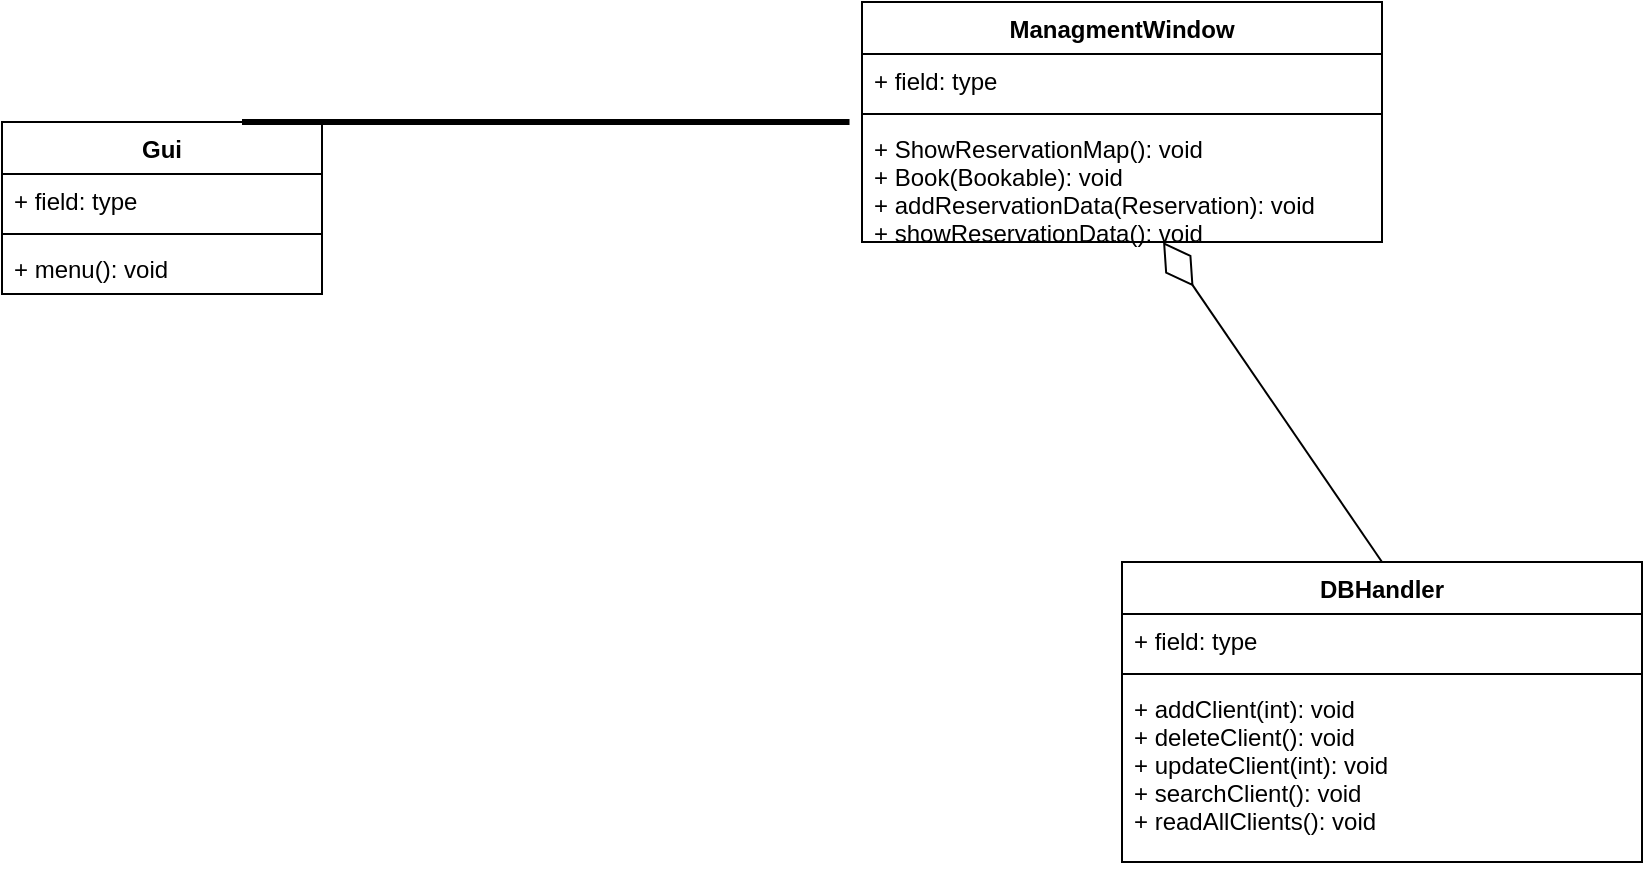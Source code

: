 <mxfile>
    <diagram id="dKhbwxVi8QXHVwvqFQRK" name="Page-1">
        <mxGraphModel dx="1754" dy="822" grid="1" gridSize="10" guides="1" tooltips="1" connect="1" arrows="1" fold="1" page="0" pageScale="1" pageWidth="827" pageHeight="1169" math="0" shadow="0">
            <root>
                <mxCell id="0"/>
                <mxCell id="1" parent="0"/>
                <mxCell id="13" value="ManagmentWindow" style="swimlane;fontStyle=1;align=center;verticalAlign=top;childLayout=stackLayout;horizontal=1;startSize=26;horizontalStack=0;resizeParent=1;resizeParentMax=0;resizeLast=0;collapsible=1;marginBottom=0;" vertex="1" parent="1">
                    <mxGeometry x="-80" y="-30" width="260" height="120" as="geometry"/>
                </mxCell>
                <mxCell id="14" value="+ field: type" style="text;strokeColor=none;fillColor=none;align=left;verticalAlign=top;spacingLeft=4;spacingRight=4;overflow=hidden;rotatable=0;points=[[0,0.5],[1,0.5]];portConstraint=eastwest;" vertex="1" parent="13">
                    <mxGeometry y="26" width="260" height="26" as="geometry"/>
                </mxCell>
                <mxCell id="15" value="" style="line;strokeWidth=1;fillColor=none;align=left;verticalAlign=middle;spacingTop=-1;spacingLeft=3;spacingRight=3;rotatable=0;labelPosition=right;points=[];portConstraint=eastwest;" vertex="1" parent="13">
                    <mxGeometry y="52" width="260" height="8" as="geometry"/>
                </mxCell>
                <mxCell id="16" value="+ ShowReservationMap(): void&#10;+ Book(Bookable): void&#10;+ addReservationData(Reservation): void&#10;+ showReservationData(): void" style="text;strokeColor=none;fillColor=none;align=left;verticalAlign=top;spacingLeft=4;spacingRight=4;overflow=hidden;rotatable=0;points=[[0,0.5],[1,0.5]];portConstraint=eastwest;" vertex="1" parent="13">
                    <mxGeometry y="60" width="260" height="60" as="geometry"/>
                </mxCell>
                <mxCell id="21" value="Gui" style="swimlane;fontStyle=1;align=center;verticalAlign=top;childLayout=stackLayout;horizontal=1;startSize=26;horizontalStack=0;resizeParent=1;resizeParentMax=0;resizeLast=0;collapsible=1;marginBottom=0;" vertex="1" parent="1">
                    <mxGeometry x="-510" y="30" width="160" height="86" as="geometry"/>
                </mxCell>
                <mxCell id="22" value="+ field: type" style="text;strokeColor=none;fillColor=none;align=left;verticalAlign=top;spacingLeft=4;spacingRight=4;overflow=hidden;rotatable=0;points=[[0,0.5],[1,0.5]];portConstraint=eastwest;" vertex="1" parent="21">
                    <mxGeometry y="26" width="160" height="26" as="geometry"/>
                </mxCell>
                <mxCell id="23" value="" style="line;strokeWidth=1;fillColor=none;align=left;verticalAlign=middle;spacingTop=-1;spacingLeft=3;spacingRight=3;rotatable=0;labelPosition=right;points=[];portConstraint=eastwest;" vertex="1" parent="21">
                    <mxGeometry y="52" width="160" height="8" as="geometry"/>
                </mxCell>
                <mxCell id="24" value="+ menu(): void" style="text;strokeColor=none;fillColor=none;align=left;verticalAlign=top;spacingLeft=4;spacingRight=4;overflow=hidden;rotatable=0;points=[[0,0.5],[1,0.5]];portConstraint=eastwest;" vertex="1" parent="21">
                    <mxGeometry y="60" width="160" height="26" as="geometry"/>
                </mxCell>
                <mxCell id="29" value="DBHandler" style="swimlane;fontStyle=1;align=center;verticalAlign=top;childLayout=stackLayout;horizontal=1;startSize=26;horizontalStack=0;resizeParent=1;resizeParentMax=0;resizeLast=0;collapsible=1;marginBottom=0;" vertex="1" parent="1">
                    <mxGeometry x="50" y="250" width="260" height="150" as="geometry"/>
                </mxCell>
                <mxCell id="30" value="+ field: type" style="text;strokeColor=none;fillColor=none;align=left;verticalAlign=top;spacingLeft=4;spacingRight=4;overflow=hidden;rotatable=0;points=[[0,0.5],[1,0.5]];portConstraint=eastwest;" vertex="1" parent="29">
                    <mxGeometry y="26" width="260" height="26" as="geometry"/>
                </mxCell>
                <mxCell id="31" value="" style="line;strokeWidth=1;fillColor=none;align=left;verticalAlign=middle;spacingTop=-1;spacingLeft=3;spacingRight=3;rotatable=0;labelPosition=right;points=[];portConstraint=eastwest;" vertex="1" parent="29">
                    <mxGeometry y="52" width="260" height="8" as="geometry"/>
                </mxCell>
                <mxCell id="32" value="+ addClient(int): void&#10;+ deleteClient(): void&#10;+ updateClient(int): void&#10;+ searchClient(): void&#10;+ readAllClients(): void" style="text;strokeColor=none;fillColor=none;align=left;verticalAlign=top;spacingLeft=4;spacingRight=4;overflow=hidden;rotatable=0;points=[[0,0.5],[1,0.5]];portConstraint=eastwest;" vertex="1" parent="29">
                    <mxGeometry y="60" width="260" height="90" as="geometry"/>
                </mxCell>
                <mxCell id="34" value="" style="endArrow=diamondThin;endFill=0;endSize=24;html=1;exitX=0.5;exitY=0;exitDx=0;exitDy=0;" edge="1" parent="1" source="29" target="16">
                    <mxGeometry width="160" relative="1" as="geometry">
                        <mxPoint x="190" y="250" as="sourcePoint"/>
                        <mxPoint x="350" y="250" as="targetPoint"/>
                    </mxGeometry>
                </mxCell>
                <mxCell id="37" value="" style="endArrow=none;startArrow=none;endFill=0;startFill=0;endSize=8;html=1;verticalAlign=bottom;labelBackgroundColor=none;strokeWidth=3;exitX=0.75;exitY=0;exitDx=0;exitDy=0;entryX=-0.024;entryY=0;entryDx=0;entryDy=0;entryPerimeter=0;" edge="1" parent="1" source="21" target="16">
                    <mxGeometry width="160" relative="1" as="geometry">
                        <mxPoint x="50" y="250" as="sourcePoint"/>
                        <mxPoint x="-90" y="93" as="targetPoint"/>
                    </mxGeometry>
                </mxCell>
            </root>
        </mxGraphModel>
    </diagram>
</mxfile>